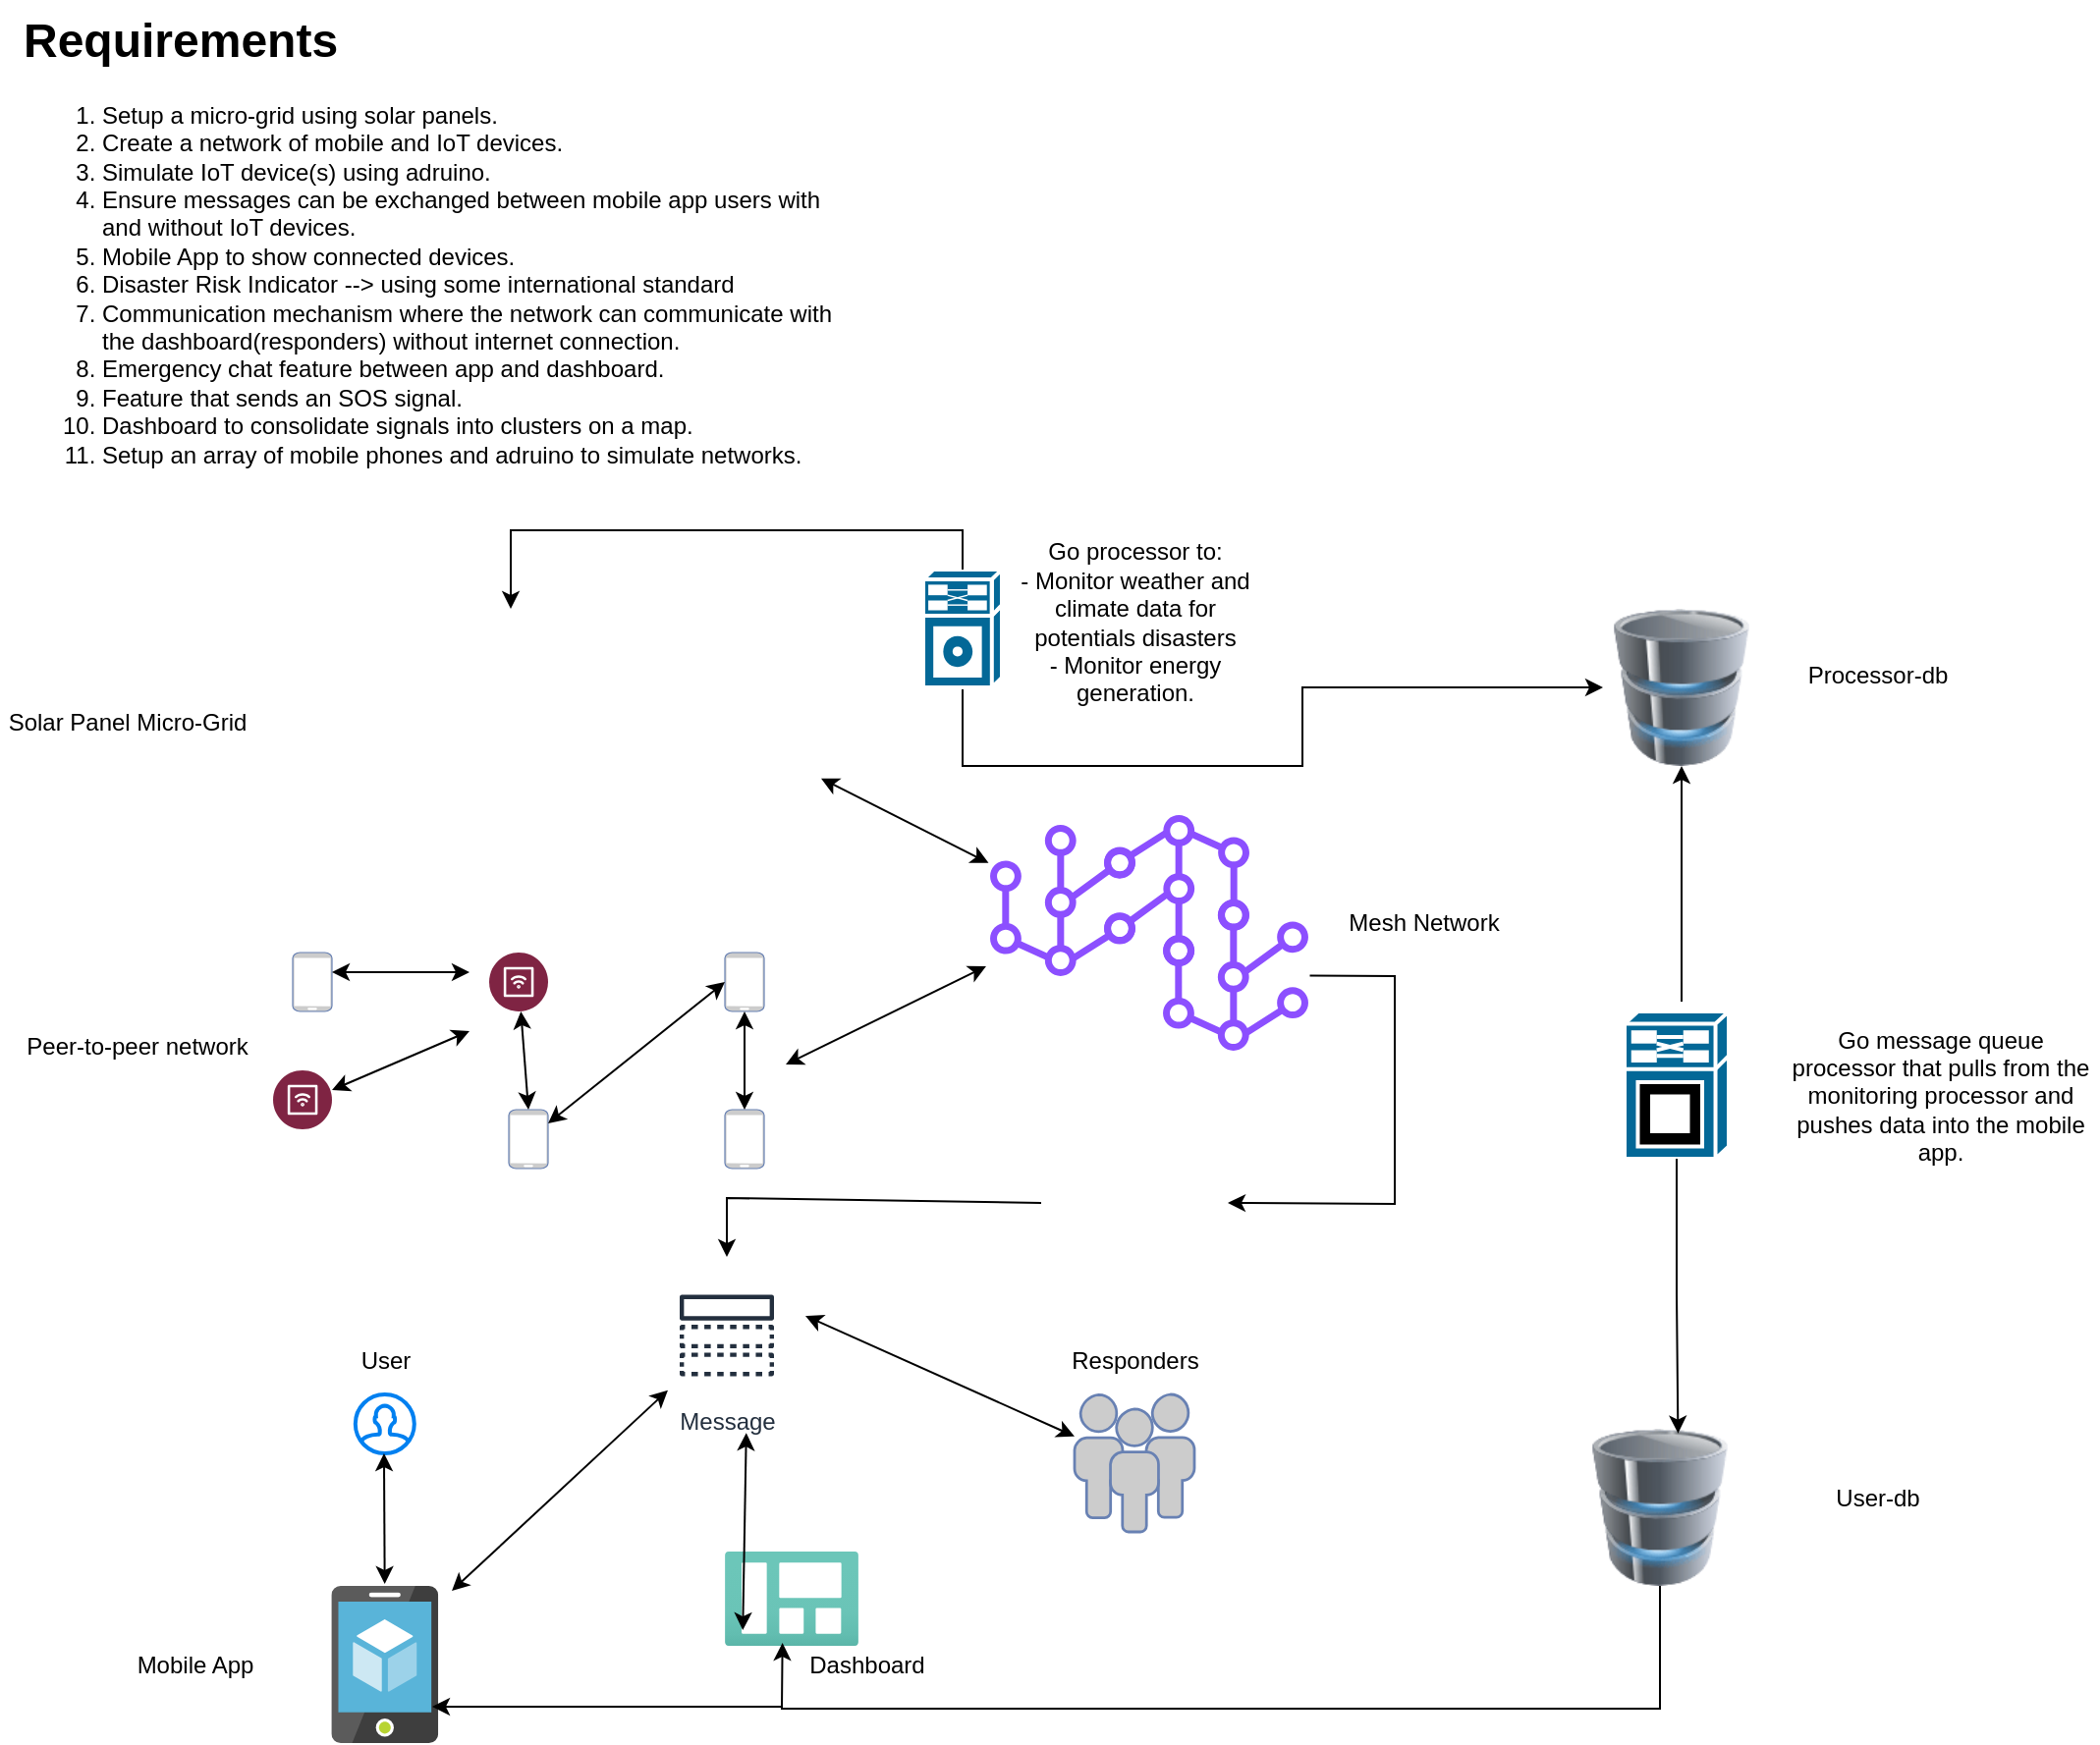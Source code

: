 <mxfile version="24.4.4" type="device" pages="2">
  <diagram id="C5RBs43oDa-KdzZeNtuy" name="Page-1">
    <mxGraphModel dx="989" dy="501" grid="1" gridSize="10" guides="1" tooltips="1" connect="1" arrows="1" fold="1" page="1" pageScale="1" pageWidth="827" pageHeight="1169" math="0" shadow="0">
      <root>
        <mxCell id="WIyWlLk6GJQsqaUBKTNV-0" />
        <mxCell id="WIyWlLk6GJQsqaUBKTNV-1" parent="WIyWlLk6GJQsqaUBKTNV-0" />
        <mxCell id="5n7VL3fyWqv4r0PQ5MMn-1" value="" style="fontColor=#0066CC;verticalAlign=top;verticalLabelPosition=bottom;labelPosition=center;align=center;html=1;outlineConnect=0;fillColor=#CCCCCC;strokeColor=#6881B3;gradientColor=none;gradientDirection=north;strokeWidth=2;shape=mxgraph.networks.mobile;" parent="WIyWlLk6GJQsqaUBKTNV-1" vertex="1">
          <mxGeometry x="149" y="495" width="20" height="30" as="geometry" />
        </mxCell>
        <mxCell id="5n7VL3fyWqv4r0PQ5MMn-3" value="" style="fontColor=#0066CC;verticalAlign=top;verticalLabelPosition=bottom;labelPosition=center;align=center;html=1;outlineConnect=0;fillColor=#CCCCCC;strokeColor=#6881B3;gradientColor=none;gradientDirection=north;strokeWidth=2;shape=mxgraph.networks.mobile;" parent="WIyWlLk6GJQsqaUBKTNV-1" vertex="1">
          <mxGeometry x="369" y="495" width="20" height="30" as="geometry" />
        </mxCell>
        <mxCell id="5n7VL3fyWqv4r0PQ5MMn-4" value="" style="fontColor=#0066CC;verticalAlign=top;verticalLabelPosition=bottom;labelPosition=center;align=center;html=1;outlineConnect=0;fillColor=#CCCCCC;strokeColor=#6881B3;gradientColor=none;gradientDirection=north;strokeWidth=2;shape=mxgraph.networks.mobile;" parent="WIyWlLk6GJQsqaUBKTNV-1" vertex="1">
          <mxGeometry x="369" y="575" width="20" height="30" as="geometry" />
        </mxCell>
        <mxCell id="5n7VL3fyWqv4r0PQ5MMn-5" value="" style="fontColor=#0066CC;verticalAlign=top;verticalLabelPosition=bottom;labelPosition=center;align=center;html=1;outlineConnect=0;fillColor=#CCCCCC;strokeColor=#6881B3;gradientColor=none;gradientDirection=north;strokeWidth=2;shape=mxgraph.networks.mobile;" parent="WIyWlLk6GJQsqaUBKTNV-1" vertex="1">
          <mxGeometry x="259" y="575" width="20" height="30" as="geometry" />
        </mxCell>
        <mxCell id="5n7VL3fyWqv4r0PQ5MMn-7" value="" style="verticalLabelPosition=bottom;aspect=fixed;html=1;shape=mxgraph.salesforce.iot2;" parent="WIyWlLk6GJQsqaUBKTNV-1" vertex="1">
          <mxGeometry x="139" y="555" width="30" height="30" as="geometry" />
        </mxCell>
        <mxCell id="5n7VL3fyWqv4r0PQ5MMn-8" value="" style="verticalLabelPosition=bottom;aspect=fixed;html=1;shape=mxgraph.salesforce.iot2;" parent="WIyWlLk6GJQsqaUBKTNV-1" vertex="1">
          <mxGeometry x="249" y="495" width="30" height="30" as="geometry" />
        </mxCell>
        <mxCell id="5n7VL3fyWqv4r0PQ5MMn-12" value="" style="endArrow=classic;startArrow=classic;html=1;rounded=0;jumpSize=2;" parent="WIyWlLk6GJQsqaUBKTNV-1" edge="1">
          <mxGeometry width="50" height="50" relative="1" as="geometry">
            <mxPoint x="169" y="565" as="sourcePoint" />
            <mxPoint x="239" y="535" as="targetPoint" />
          </mxGeometry>
        </mxCell>
        <mxCell id="5n7VL3fyWqv4r0PQ5MMn-13" value="" style="endArrow=classic;startArrow=classic;html=1;rounded=0;jumpSize=2;" parent="WIyWlLk6GJQsqaUBKTNV-1" edge="1">
          <mxGeometry width="50" height="50" relative="1" as="geometry">
            <mxPoint x="239" y="505" as="sourcePoint" />
            <mxPoint x="169" y="505" as="targetPoint" />
          </mxGeometry>
        </mxCell>
        <mxCell id="5n7VL3fyWqv4r0PQ5MMn-14" value="" style="endArrow=classic;startArrow=classic;html=1;rounded=0;jumpSize=2;entryX=0;entryY=0.5;entryDx=0;entryDy=0;entryPerimeter=0;" parent="WIyWlLk6GJQsqaUBKTNV-1" source="5n7VL3fyWqv4r0PQ5MMn-5" target="5n7VL3fyWqv4r0PQ5MMn-3" edge="1">
          <mxGeometry width="50" height="50" relative="1" as="geometry">
            <mxPoint x="289" y="565" as="sourcePoint" />
            <mxPoint x="359" y="515" as="targetPoint" />
          </mxGeometry>
        </mxCell>
        <mxCell id="5n7VL3fyWqv4r0PQ5MMn-15" value="" style="endArrow=classic;startArrow=classic;html=1;rounded=0;jumpSize=2;entryX=0.5;entryY=1;entryDx=0;entryDy=0;entryPerimeter=0;" parent="WIyWlLk6GJQsqaUBKTNV-1" target="5n7VL3fyWqv4r0PQ5MMn-3" edge="1">
          <mxGeometry width="50" height="50" relative="1" as="geometry">
            <mxPoint x="379" y="575" as="sourcePoint" />
            <mxPoint x="439" y="555" as="targetPoint" />
          </mxGeometry>
        </mxCell>
        <mxCell id="5n7VL3fyWqv4r0PQ5MMn-16" value="" style="endArrow=classic;startArrow=classic;html=1;rounded=0;exitX=0.5;exitY=0;exitDx=0;exitDy=0;exitPerimeter=0;" parent="WIyWlLk6GJQsqaUBKTNV-1" source="5n7VL3fyWqv4r0PQ5MMn-5" target="5n7VL3fyWqv4r0PQ5MMn-8" edge="1">
          <mxGeometry width="50" height="50" relative="1" as="geometry">
            <mxPoint x="199" y="685" as="sourcePoint" />
            <mxPoint x="249" y="635" as="targetPoint" />
          </mxGeometry>
        </mxCell>
        <mxCell id="5n7VL3fyWqv4r0PQ5MMn-17" value="&lt;h1 style=&quot;margin-top: 0px;&quot;&gt;Requirements&lt;/h1&gt;&lt;div&gt;&lt;ol&gt;&lt;li&gt;Setup a micro-grid using solar panels.&lt;br&gt;&lt;/li&gt;&lt;li&gt;Create a network of mobile and IoT devices.&lt;/li&gt;&lt;li&gt;Simulate IoT device(s) using adruino.&lt;/li&gt;&lt;li&gt;Ensure messages can be exchanged between mobile app users with and without IoT devices.&lt;/li&gt;&lt;li&gt;Mobile App to show connected devices.&lt;/li&gt;&lt;li&gt;Disaster Risk Indicator --&amp;gt; using some international standard&lt;/li&gt;&lt;li&gt;Communication mechanism where the network can communicate with the dashboard(responders) without internet connection.&lt;/li&gt;&lt;li&gt;Emergency chat feature between app and dashboard.&lt;/li&gt;&lt;li&gt;Feature that sends an SOS signal.&lt;/li&gt;&lt;li&gt;Dashboard to consolidate signals into clusters on a map.&lt;/li&gt;&lt;li&gt;Setup an array of mobile phones and adruino to simulate networks.&lt;/li&gt;&lt;/ol&gt;&lt;/div&gt;" style="text;html=1;whiteSpace=wrap;overflow=hidden;rounded=0;" parent="WIyWlLk6GJQsqaUBKTNV-1" vertex="1">
          <mxGeometry x="10" y="10" width="420" height="260" as="geometry" />
        </mxCell>
        <mxCell id="VqIF84qhBrfTFrnI8EHF-0" value="" style="shape=image;html=1;verticalAlign=top;verticalLabelPosition=bottom;labelBackgroundColor=#ffffff;imageAspect=0;aspect=fixed;image=https://cdn4.iconfinder.com/data/icons/ionicons/512/icon-grid-128.png" vertex="1" parent="WIyWlLk6GJQsqaUBKTNV-1">
          <mxGeometry x="110" y="310" width="128" height="128" as="geometry" />
        </mxCell>
        <mxCell id="VqIF84qhBrfTFrnI8EHF-2" value="" style="shape=image;html=1;verticalAlign=top;verticalLabelPosition=bottom;labelBackgroundColor=#ffffff;imageAspect=0;aspect=fixed;image=https://cdn4.iconfinder.com/data/icons/ionicons/512/icon-grid-128.png" vertex="1" parent="WIyWlLk6GJQsqaUBKTNV-1">
          <mxGeometry x="200" y="310" width="128" height="128" as="geometry" />
        </mxCell>
        <mxCell id="VqIF84qhBrfTFrnI8EHF-3" value="" style="shape=image;html=1;verticalAlign=top;verticalLabelPosition=bottom;labelBackgroundColor=#ffffff;imageAspect=0;aspect=fixed;image=https://cdn4.iconfinder.com/data/icons/ionicons/512/icon-grid-128.png" vertex="1" parent="WIyWlLk6GJQsqaUBKTNV-1">
          <mxGeometry x="290" y="310" width="128" height="128" as="geometry" />
        </mxCell>
        <mxCell id="VqIF84qhBrfTFrnI8EHF-4" value="Solar Panel Micro-Grid" style="text;html=1;align=center;verticalAlign=middle;whiteSpace=wrap;rounded=0;" vertex="1" parent="WIyWlLk6GJQsqaUBKTNV-1">
          <mxGeometry y="363" width="130" height="30" as="geometry" />
        </mxCell>
        <mxCell id="VqIF84qhBrfTFrnI8EHF-5" value="" style="sketch=0;outlineConnect=0;fontColor=#232F3E;gradientColor=none;fillColor=#8C4FFF;strokeColor=none;dashed=0;verticalLabelPosition=bottom;verticalAlign=top;align=center;html=1;fontSize=12;fontStyle=0;aspect=fixed;pointerEvents=1;shape=mxgraph.aws4.mesh;" vertex="1" parent="WIyWlLk6GJQsqaUBKTNV-1">
          <mxGeometry x="502" y="430" width="78" height="77" as="geometry" />
        </mxCell>
        <mxCell id="VqIF84qhBrfTFrnI8EHF-6" value="" style="sketch=0;outlineConnect=0;fontColor=#232F3E;gradientColor=none;fillColor=#8C4FFF;strokeColor=none;dashed=0;verticalLabelPosition=bottom;verticalAlign=top;align=center;html=1;fontSize=12;fontStyle=0;aspect=fixed;pointerEvents=1;shape=mxgraph.aws4.mesh;direction=west;" vertex="1" parent="WIyWlLk6GJQsqaUBKTNV-1">
          <mxGeometry x="560" y="425" width="78" height="77" as="geometry" />
        </mxCell>
        <mxCell id="VqIF84qhBrfTFrnI8EHF-7" value="" style="sketch=0;outlineConnect=0;fontColor=#232F3E;gradientColor=none;fillColor=#8C4FFF;strokeColor=none;dashed=0;verticalLabelPosition=bottom;verticalAlign=top;align=center;html=1;fontSize=12;fontStyle=0;aspect=fixed;pointerEvents=1;shape=mxgraph.aws4.mesh;" vertex="1" parent="WIyWlLk6GJQsqaUBKTNV-1">
          <mxGeometry x="590" y="468" width="78" height="77" as="geometry" />
        </mxCell>
        <mxCell id="VqIF84qhBrfTFrnI8EHF-8" value="Mesh Network" style="text;html=1;align=center;verticalAlign=middle;whiteSpace=wrap;rounded=0;" vertex="1" parent="WIyWlLk6GJQsqaUBKTNV-1">
          <mxGeometry x="680" y="465" width="90" height="30" as="geometry" />
        </mxCell>
        <mxCell id="VqIF84qhBrfTFrnI8EHF-9" value="Peer-to-peer network" style="text;html=1;align=center;verticalAlign=middle;whiteSpace=wrap;rounded=0;" vertex="1" parent="WIyWlLk6GJQsqaUBKTNV-1">
          <mxGeometry x="10" y="525" width="120" height="35" as="geometry" />
        </mxCell>
        <mxCell id="VqIF84qhBrfTFrnI8EHF-10" value="" style="endArrow=classic;startArrow=classic;html=1;rounded=0;" edge="1" parent="WIyWlLk6GJQsqaUBKTNV-1">
          <mxGeometry width="50" height="50" relative="1" as="geometry">
            <mxPoint x="400" y="552" as="sourcePoint" />
            <mxPoint x="502" y="502" as="targetPoint" />
          </mxGeometry>
        </mxCell>
        <mxCell id="VqIF84qhBrfTFrnI8EHF-11" value="" style="endArrow=classic;startArrow=classic;html=1;rounded=0;" edge="1" parent="WIyWlLk6GJQsqaUBKTNV-1" source="VqIF84qhBrfTFrnI8EHF-5" target="VqIF84qhBrfTFrnI8EHF-3">
          <mxGeometry width="50" height="50" relative="1" as="geometry">
            <mxPoint x="430" y="520" as="sourcePoint" />
            <mxPoint x="480" y="470" as="targetPoint" />
          </mxGeometry>
        </mxCell>
        <mxCell id="VqIF84qhBrfTFrnI8EHF-12" value="" style="shape=image;html=1;verticalAlign=top;verticalLabelPosition=bottom;labelBackgroundColor=#ffffff;imageAspect=0;aspect=fixed;image=https://cdn2.iconfinder.com/data/icons/thin-line-icons-for-seo-and-development-1/64/SEO_international-128.png" vertex="1" parent="WIyWlLk6GJQsqaUBKTNV-1">
          <mxGeometry x="530" y="575" width="95" height="95" as="geometry" />
        </mxCell>
        <mxCell id="VqIF84qhBrfTFrnI8EHF-14" value="" style="fontColor=#0066CC;verticalAlign=top;verticalLabelPosition=bottom;labelPosition=center;align=center;html=1;outlineConnect=0;fillColor=#CCCCCC;strokeColor=#6881B3;gradientColor=none;gradientDirection=north;strokeWidth=2;shape=mxgraph.networks.users;" vertex="1" parent="WIyWlLk6GJQsqaUBKTNV-1">
          <mxGeometry x="547" y="720" width="61" height="70" as="geometry" />
        </mxCell>
        <mxCell id="VqIF84qhBrfTFrnI8EHF-15" value="" style="endArrow=classic;html=1;rounded=0;entryX=1;entryY=0.5;entryDx=0;entryDy=0;" edge="1" parent="WIyWlLk6GJQsqaUBKTNV-1" source="VqIF84qhBrfTFrnI8EHF-7" target="VqIF84qhBrfTFrnI8EHF-12">
          <mxGeometry width="50" height="50" relative="1" as="geometry">
            <mxPoint x="750" y="680" as="sourcePoint" />
            <mxPoint x="800" y="630" as="targetPoint" />
            <Array as="points">
              <mxPoint x="710" y="507" />
              <mxPoint x="710" y="623" />
            </Array>
          </mxGeometry>
        </mxCell>
        <mxCell id="VqIF84qhBrfTFrnI8EHF-27" style="edgeStyle=orthogonalEdgeStyle;rounded=0;orthogonalLoop=1;jettySize=auto;html=1;" edge="1" parent="WIyWlLk6GJQsqaUBKTNV-1" source="VqIF84qhBrfTFrnI8EHF-18" target="VqIF84qhBrfTFrnI8EHF-26">
          <mxGeometry relative="1" as="geometry">
            <Array as="points">
              <mxPoint x="490" y="400" />
              <mxPoint x="663" y="400" />
              <mxPoint x="663" y="360" />
            </Array>
          </mxGeometry>
        </mxCell>
        <mxCell id="VqIF84qhBrfTFrnI8EHF-18" value="" style="shape=mxgraph.cisco.misc.generic_processor;html=1;pointerEvents=1;dashed=0;fillColor=#036897;strokeColor=#ffffff;strokeWidth=2;verticalLabelPosition=bottom;verticalAlign=top;align=center;outlineConnect=0;" vertex="1" parent="WIyWlLk6GJQsqaUBKTNV-1">
          <mxGeometry x="470" y="300" width="40" height="60" as="geometry" />
        </mxCell>
        <mxCell id="VqIF84qhBrfTFrnI8EHF-21" value="Go processor to:&lt;br&gt;&lt;div&gt; - Monitor weather and climate data for potentials disasters&lt;/div&gt;&lt;div&gt;- Monitor energy generation. &lt;br&gt;&lt;/div&gt;" style="text;html=1;align=center;verticalAlign=middle;whiteSpace=wrap;rounded=0;" vertex="1" parent="WIyWlLk6GJQsqaUBKTNV-1">
          <mxGeometry x="517.5" y="281.5" width="120" height="90" as="geometry" />
        </mxCell>
        <mxCell id="VqIF84qhBrfTFrnI8EHF-22" value="" style="html=1;verticalLabelPosition=bottom;align=center;labelBackgroundColor=#ffffff;verticalAlign=top;strokeWidth=2;strokeColor=#0080F0;shadow=0;dashed=0;shape=mxgraph.ios7.icons.user;" vertex="1" parent="WIyWlLk6GJQsqaUBKTNV-1">
          <mxGeometry x="180.9" y="720" width="30" height="30" as="geometry" />
        </mxCell>
        <mxCell id="VqIF84qhBrfTFrnI8EHF-23" value="" style="endArrow=classic;html=1;rounded=0;exitX=0.5;exitY=0;exitDx=0;exitDy=0;exitPerimeter=0;" edge="1" parent="WIyWlLk6GJQsqaUBKTNV-1" source="VqIF84qhBrfTFrnI8EHF-18">
          <mxGeometry width="50" height="50" relative="1" as="geometry">
            <mxPoint x="310" y="310" as="sourcePoint" />
            <mxPoint x="260" y="320" as="targetPoint" />
            <Array as="points">
              <mxPoint x="490" y="280" />
              <mxPoint x="360" y="280" />
              <mxPoint x="260" y="280" />
            </Array>
          </mxGeometry>
        </mxCell>
        <mxCell id="VqIF84qhBrfTFrnI8EHF-24" value="" style="shape=mxgraph.cisco.misc.asic_processor;html=1;pointerEvents=1;dashed=0;fillColor=#036897;strokeColor=#ffffff;strokeWidth=2;verticalLabelPosition=bottom;verticalAlign=top;align=center;outlineConnect=0;" vertex="1" parent="WIyWlLk6GJQsqaUBKTNV-1">
          <mxGeometry x="827" y="525" width="53" height="75" as="geometry" />
        </mxCell>
        <mxCell id="VqIF84qhBrfTFrnI8EHF-25" value="Go message queue processor that pulls from the monitoring processor and pushes data into the mobile app." style="text;html=1;align=center;verticalAlign=middle;whiteSpace=wrap;rounded=0;" vertex="1" parent="WIyWlLk6GJQsqaUBKTNV-1">
          <mxGeometry x="908" y="528" width="160" height="80" as="geometry" />
        </mxCell>
        <mxCell id="VqIF84qhBrfTFrnI8EHF-26" value="" style="image;html=1;image=img/lib/clip_art/computers/Database_128x128.png" vertex="1" parent="WIyWlLk6GJQsqaUBKTNV-1">
          <mxGeometry x="816" y="320" width="80" height="80" as="geometry" />
        </mxCell>
        <mxCell id="VqIF84qhBrfTFrnI8EHF-29" value="" style="endArrow=classic;html=1;rounded=0;entryX=0.5;entryY=1;entryDx=0;entryDy=0;" edge="1" parent="WIyWlLk6GJQsqaUBKTNV-1" target="VqIF84qhBrfTFrnI8EHF-26">
          <mxGeometry width="50" height="50" relative="1" as="geometry">
            <mxPoint x="856" y="520" as="sourcePoint" />
            <mxPoint x="958" y="430" as="targetPoint" />
          </mxGeometry>
        </mxCell>
        <mxCell id="VqIF84qhBrfTFrnI8EHF-30" value="" style="image;html=1;image=img/lib/clip_art/computers/Database_128x128.png" vertex="1" parent="WIyWlLk6GJQsqaUBKTNV-1">
          <mxGeometry x="805" y="737.5" width="80" height="80" as="geometry" />
        </mxCell>
        <mxCell id="VqIF84qhBrfTFrnI8EHF-31" value="Processor-db" style="text;html=1;align=center;verticalAlign=middle;whiteSpace=wrap;rounded=0;" vertex="1" parent="WIyWlLk6GJQsqaUBKTNV-1">
          <mxGeometry x="896" y="336.5" width="120" height="35" as="geometry" />
        </mxCell>
        <mxCell id="VqIF84qhBrfTFrnI8EHF-32" value="User-db" style="text;html=1;align=center;verticalAlign=middle;whiteSpace=wrap;rounded=0;" vertex="1" parent="WIyWlLk6GJQsqaUBKTNV-1">
          <mxGeometry x="896" y="755" width="120" height="35" as="geometry" />
        </mxCell>
        <mxCell id="VqIF84qhBrfTFrnI8EHF-33" style="edgeStyle=orthogonalEdgeStyle;rounded=0;orthogonalLoop=1;jettySize=auto;html=1;entryX=0.615;entryY=0.029;entryDx=0;entryDy=0;entryPerimeter=0;" edge="1" parent="WIyWlLk6GJQsqaUBKTNV-1" source="VqIF84qhBrfTFrnI8EHF-24" target="VqIF84qhBrfTFrnI8EHF-30">
          <mxGeometry relative="1" as="geometry" />
        </mxCell>
        <mxCell id="VqIF84qhBrfTFrnI8EHF-34" value="" style="image;sketch=0;aspect=fixed;html=1;points=[];align=center;fontSize=12;image=img/lib/mscae/App_Service_Mobile_App.svg;" vertex="1" parent="WIyWlLk6GJQsqaUBKTNV-1">
          <mxGeometry x="168.7" y="817.5" width="54.4" height="80" as="geometry" />
        </mxCell>
        <mxCell id="VqIF84qhBrfTFrnI8EHF-35" value="User" style="text;html=1;align=center;verticalAlign=middle;whiteSpace=wrap;rounded=0;" vertex="1" parent="WIyWlLk6GJQsqaUBKTNV-1">
          <mxGeometry x="169" y="685" width="55" height="35" as="geometry" />
        </mxCell>
        <mxCell id="VqIF84qhBrfTFrnI8EHF-37" value="" style="image;aspect=fixed;html=1;points=[];align=center;fontSize=12;image=img/lib/azure2/general/Dashboard.svg;" vertex="1" parent="WIyWlLk6GJQsqaUBKTNV-1">
          <mxGeometry x="369" y="800" width="68" height="48" as="geometry" />
        </mxCell>
        <mxCell id="VqIF84qhBrfTFrnI8EHF-38" value="Responders" style="text;html=1;align=center;verticalAlign=middle;whiteSpace=wrap;rounded=0;" vertex="1" parent="WIyWlLk6GJQsqaUBKTNV-1">
          <mxGeometry x="518" y="685" width="120" height="35" as="geometry" />
        </mxCell>
        <mxCell id="VqIF84qhBrfTFrnI8EHF-39" value="" style="endArrow=classic;startArrow=classic;html=1;rounded=0;jumpSize=2;entryX=0.5;entryY=1;entryDx=0;entryDy=0;entryPerimeter=0;exitX=0.499;exitY=-0.013;exitDx=0;exitDy=0;exitPerimeter=0;" edge="1" parent="WIyWlLk6GJQsqaUBKTNV-1" source="VqIF84qhBrfTFrnI8EHF-34">
          <mxGeometry width="50" height="50" relative="1" as="geometry">
            <mxPoint x="195.48" y="800" as="sourcePoint" />
            <mxPoint x="195.48" y="750" as="targetPoint" />
          </mxGeometry>
        </mxCell>
        <mxCell id="VqIF84qhBrfTFrnI8EHF-40" value="" style="endArrow=classic;startArrow=classic;html=1;rounded=0;exitX=0.577;exitY=0.008;exitDx=0;exitDy=0;exitPerimeter=0;" edge="1" parent="WIyWlLk6GJQsqaUBKTNV-1">
          <mxGeometry width="50" height="50" relative="1" as="geometry">
            <mxPoint x="378.116" y="840.004" as="sourcePoint" />
            <mxPoint x="379.88" y="739.62" as="targetPoint" />
          </mxGeometry>
        </mxCell>
        <mxCell id="VqIF84qhBrfTFrnI8EHF-41" value="" style="endArrow=none;startArrow=classic;html=1;rounded=0;entryX=0.5;entryY=1;entryDx=0;entryDy=0;exitX=0.431;exitY=0.969;exitDx=0;exitDy=0;exitPerimeter=0;startFill=1;endFill=0;" edge="1" parent="WIyWlLk6GJQsqaUBKTNV-1" source="VqIF84qhBrfTFrnI8EHF-37" target="VqIF84qhBrfTFrnI8EHF-30">
          <mxGeometry width="50" height="50" relative="1" as="geometry">
            <mxPoint x="550" y="920" as="sourcePoint" />
            <mxPoint x="652" y="870" as="targetPoint" />
            <Array as="points">
              <mxPoint x="398" y="880" />
              <mxPoint x="845" y="880" />
            </Array>
          </mxGeometry>
        </mxCell>
        <mxCell id="VqIF84qhBrfTFrnI8EHF-42" value="" style="endArrow=classic;html=1;rounded=0;" edge="1" parent="WIyWlLk6GJQsqaUBKTNV-1">
          <mxGeometry width="50" height="50" relative="1" as="geometry">
            <mxPoint x="398" y="879" as="sourcePoint" />
            <mxPoint x="220" y="879" as="targetPoint" />
          </mxGeometry>
        </mxCell>
        <mxCell id="VqIF84qhBrfTFrnI8EHF-43" value="Dashboard" style="text;html=1;align=center;verticalAlign=middle;whiteSpace=wrap;rounded=0;" vertex="1" parent="WIyWlLk6GJQsqaUBKTNV-1">
          <mxGeometry x="414" y="840" width="55" height="35" as="geometry" />
        </mxCell>
        <mxCell id="VqIF84qhBrfTFrnI8EHF-44" value="Mobile App" style="text;html=1;align=center;verticalAlign=middle;whiteSpace=wrap;rounded=0;" vertex="1" parent="WIyWlLk6GJQsqaUBKTNV-1">
          <mxGeometry x="60" y="840" width="79" height="35" as="geometry" />
        </mxCell>
        <mxCell id="VqIF84qhBrfTFrnI8EHF-45" value="Message" style="sketch=0;outlineConnect=0;fontColor=#232F3E;gradientColor=none;strokeColor=#232F3E;fillColor=#ffffff;dashed=0;verticalLabelPosition=bottom;verticalAlign=top;align=center;html=1;fontSize=12;fontStyle=0;aspect=fixed;shape=mxgraph.aws4.resourceIcon;resIcon=mxgraph.aws4.message;direction=south;" vertex="1" parent="WIyWlLk6GJQsqaUBKTNV-1">
          <mxGeometry x="340" y="660" width="60" height="60" as="geometry" />
        </mxCell>
        <mxCell id="VqIF84qhBrfTFrnI8EHF-48" value="" style="endArrow=classic;startArrow=classic;html=1;rounded=0;" edge="1" parent="WIyWlLk6GJQsqaUBKTNV-1" target="VqIF84qhBrfTFrnI8EHF-45">
          <mxGeometry width="50" height="50" relative="1" as="geometry">
            <mxPoint x="230" y="820" as="sourcePoint" />
            <mxPoint x="280" y="690" as="targetPoint" />
          </mxGeometry>
        </mxCell>
        <mxCell id="VqIF84qhBrfTFrnI8EHF-49" value="" style="endArrow=classic;startArrow=classic;html=1;rounded=0;" edge="1" parent="WIyWlLk6GJQsqaUBKTNV-1" target="VqIF84qhBrfTFrnI8EHF-14">
          <mxGeometry width="50" height="50" relative="1" as="geometry">
            <mxPoint x="410" y="680" as="sourcePoint" />
            <mxPoint x="570" y="628" as="targetPoint" />
          </mxGeometry>
        </mxCell>
        <mxCell id="VqIF84qhBrfTFrnI8EHF-50" value="" style="endArrow=classic;html=1;rounded=0;exitX=0;exitY=0.5;exitDx=0;exitDy=0;" edge="1" parent="WIyWlLk6GJQsqaUBKTNV-1" source="VqIF84qhBrfTFrnI8EHF-12">
          <mxGeometry width="50" height="50" relative="1" as="geometry">
            <mxPoint x="360" y="650" as="sourcePoint" />
            <mxPoint x="370" y="650" as="targetPoint" />
            <Array as="points">
              <mxPoint x="370" y="620" />
            </Array>
          </mxGeometry>
        </mxCell>
      </root>
    </mxGraphModel>
  </diagram>
  <diagram id="leWre8AUCTDIa3kZMSXB" name="Mobile App UI">
    <mxGraphModel dx="1354" dy="669" grid="1" gridSize="10" guides="1" tooltips="1" connect="1" arrows="1" fold="1" page="1" pageScale="1" pageWidth="850" pageHeight="1100" math="0" shadow="0">
      <root>
        <mxCell id="0" />
        <mxCell id="1" parent="0" />
        <mxCell id="m7Cl3RHaxwfKZPxb_Dx3-1" value="" style="verticalLabelPosition=bottom;verticalAlign=top;html=1;shadow=0;dashed=0;strokeWidth=1;shape=mxgraph.android.phone2;strokeColor=#000000;" vertex="1" parent="1">
          <mxGeometry x="310" y="80" width="260" height="470" as="geometry" />
        </mxCell>
        <mxCell id="m7Cl3RHaxwfKZPxb_Dx3-2" value="" style="rounded=0;whiteSpace=wrap;html=1;" vertex="1" parent="1">
          <mxGeometry x="320" y="120" width="241" height="390" as="geometry" />
        </mxCell>
        <mxCell id="m7Cl3RHaxwfKZPxb_Dx3-4" value="" style="dashed=0;align=center;fontSize=12;shape=rect;fillColor=#00796B;strokeColor=none;shadow=0;hachureGap=4;pointerEvents=0;fontFamily=Helvetica;" vertex="1" parent="1">
          <mxGeometry x="320" y="460" width="240" height="50" as="geometry" />
        </mxCell>
        <mxCell id="m7Cl3RHaxwfKZPxb_Dx3-5" value="" style="dashed=0;html=1;shape=mxgraph.gmdl.video_2;fillColor=#ffffff;strokeColor=none;fontColor=#ffffff;verticalAlign=top;spacingLeft=0;fontSize=10;labelPosition=center;verticalLabelPosition=bottom;align=center;spacingBottom=0;spacingTop=-6;opacity=60;hachureGap=4;pointerEvents=0;fontFamily=Helvetica;" vertex="1" parent="m7Cl3RHaxwfKZPxb_Dx3-4">
          <mxGeometry x="0.15" y="0.5" width="20" height="16" relative="1" as="geometry">
            <mxPoint x="-10" y="-8" as="offset" />
          </mxGeometry>
        </mxCell>
        <mxCell id="m7Cl3RHaxwfKZPxb_Dx3-6" value="Music" style="dashed=0;html=1;shape=mxgraph.gmdl.music;fillColor=#ffffff;strokeColor=none;fontColor=#ffffff;verticalAlign=top;spacingLeft=0;fontSize=10;labelPosition=center;verticalLabelPosition=bottom;align=center;spacingBottom=0;spacingTop=-5;hachureGap=4;pointerEvents=0;fontFamily=Helvetica;" vertex="1" parent="m7Cl3RHaxwfKZPxb_Dx3-4">
          <mxGeometry x="0.38" y="0.5" width="14" height="20" relative="1" as="geometry">
            <mxPoint x="-10" y="-14" as="offset" />
          </mxGeometry>
        </mxCell>
        <mxCell id="m7Cl3RHaxwfKZPxb_Dx3-7" value="" style="dashed=0;html=1;shape=mxgraph.gmdl.book;fillColor=#ffffff;strokeColor=none;fontColor=#ffffff;verticalAlign=top;spacingLeft=0;fontSize=10;labelPosition=center;verticalLabelPosition=bottom;align=center;spacingBottom=0;spacingTop=-6;opacity=60;hachureGap=4;pointerEvents=0;fontFamily=Helvetica;" vertex="1" parent="m7Cl3RHaxwfKZPxb_Dx3-4">
          <mxGeometry x="0.62" y="0.5" width="16" height="20" relative="1" as="geometry">
            <mxPoint x="-8" y="-10" as="offset" />
          </mxGeometry>
        </mxCell>
        <mxCell id="m7Cl3RHaxwfKZPxb_Dx3-8" value="" style="dashed=0;html=1;shape=mxgraph.gmdl.webpage;fillColor=#ffffff;strokeColor=none;fontColor=#ffffff;verticalAlign=top;spacingLeft=0;fontSize=10;labelPosition=center;verticalLabelPosition=bottom;align=center;spacingBottom=0;spacingTop=-6;opacity=60;hachureGap=4;pointerEvents=0;fontFamily=Helvetica;" vertex="1" parent="m7Cl3RHaxwfKZPxb_Dx3-4">
          <mxGeometry x="0.85" y="0.5" width="20" height="20" relative="1" as="geometry">
            <mxPoint x="-10" y="-15" as="offset" />
          </mxGeometry>
        </mxCell>
        <mxCell id="zTVT2-TkXlxtGnhC0vyU-11" value="" style="html=1;verticalLabelPosition=bottom;labelBackgroundColor=#ffffff;verticalAlign=top;shadow=0;dashed=0;strokeWidth=3;shape=mxgraph.ios7.misc.right;strokeColor=#000000;" vertex="1" parent="m7Cl3RHaxwfKZPxb_Dx3-4">
          <mxGeometry x="220" y="15" width="10" height="15" as="geometry" />
        </mxCell>
        <mxCell id="zTVT2-TkXlxtGnhC0vyU-13" value="" style="html=1;verticalLabelPosition=bottom;labelBackgroundColor=#ffffff;verticalAlign=top;shadow=0;dashed=0;strokeWidth=3;shape=mxgraph.ios7.misc.right;strokeColor=#000000;rotation=-180;" vertex="1" parent="m7Cl3RHaxwfKZPxb_Dx3-4">
          <mxGeometry x="10" y="15" width="10" height="15" as="geometry" />
        </mxCell>
        <mxCell id="RUnjOEv9--wA5LEcKDvw-1" value="Scrollable bottom navigation" style="text;html=1;align=center;verticalAlign=middle;whiteSpace=wrap;rounded=0;" vertex="1" parent="1">
          <mxGeometry x="110" y="460" width="200" height="30" as="geometry" />
        </mxCell>
        <mxCell id="RUnjOEv9--wA5LEcKDvw-2" value="Welcome Text" style="rounded=1;whiteSpace=wrap;html=1;" vertex="1" parent="1">
          <mxGeometry x="330" y="130" width="220" height="60" as="geometry" />
        </mxCell>
        <mxCell id="RUnjOEv9--wA5LEcKDvw-3" value="Weather Forecast" style="rounded=1;whiteSpace=wrap;html=1;" vertex="1" parent="1">
          <mxGeometry x="330" y="210" width="110" height="60" as="geometry" />
        </mxCell>
        <mxCell id="RUnjOEv9--wA5LEcKDvw-4" value="Disaster Risk by region" style="rounded=1;whiteSpace=wrap;html=1;" vertex="1" parent="1">
          <mxGeometry x="450" y="210" width="100" height="60" as="geometry" />
        </mxCell>
        <mxCell id="RUnjOEv9--wA5LEcKDvw-6" value="Emergency Communication" style="whiteSpace=wrap;html=1;dashed=0;align=center;fontSize=12;shape=rect;fillColor=#e51400;strokeColor=#B20000;fontStyle=1;shadow=1;fontColor=#ffffff;" vertex="1" parent="1">
          <mxGeometry x="337.5" y="420" width="205" height="36" as="geometry" />
        </mxCell>
        <mxCell id="zTVT2-TkXlxtGnhC0vyU-1" value="" style="verticalLabelPosition=bottom;shadow=0;dashed=0;align=center;html=1;verticalAlign=top;strokeWidth=1;shape=mxgraph.mockup.misc.map;fillColor=#ffe6cc;strokeColor=#d79b00;" vertex="1" parent="1">
          <mxGeometry x="350" y="280" width="180" height="130" as="geometry" />
        </mxCell>
        <mxCell id="zTVT2-TkXlxtGnhC0vyU-5" value="" style="sketch=0;html=1;aspect=fixed;strokeColor=#001DBC;shadow=0;fillColor=#0050ef;verticalAlign=top;labelPosition=center;verticalLabelPosition=bottom;shape=mxgraph.gcp2.maps_api;fontColor=#ffffff;" vertex="1" parent="1">
          <mxGeometry x="410" y="319.14" width="14.64" height="24" as="geometry" />
        </mxCell>
        <mxCell id="zTVT2-TkXlxtGnhC0vyU-6" value="" style="sketch=0;html=1;aspect=fixed;strokeColor=#2D7600;shadow=0;fillColor=#60a917;verticalAlign=top;labelPosition=center;verticalLabelPosition=bottom;shape=mxgraph.gcp2.maps_api;fontColor=#ffffff;" vertex="1" parent="1">
          <mxGeometry x="500" y="343.14" width="14.64" height="24" as="geometry" />
        </mxCell>
        <mxCell id="zTVT2-TkXlxtGnhC0vyU-7" value="" style="sketch=0;html=1;aspect=fixed;strokeColor=#001DBC;shadow=0;fillColor=#0050ef;verticalAlign=top;labelPosition=center;verticalLabelPosition=bottom;shape=mxgraph.gcp2.maps_api;fontColor=#ffffff;" vertex="1" parent="1">
          <mxGeometry x="170" y="304" width="14.64" height="24" as="geometry" />
        </mxCell>
        <mxCell id="zTVT2-TkXlxtGnhC0vyU-8" value="" style="sketch=0;html=1;aspect=fixed;strokeColor=#2D7600;shadow=0;fillColor=#60a917;verticalAlign=top;labelPosition=center;verticalLabelPosition=bottom;shape=mxgraph.gcp2.maps_api;fontColor=#ffffff;" vertex="1" parent="1">
          <mxGeometry x="170" y="343.14" width="14.64" height="24" as="geometry" />
        </mxCell>
        <mxCell id="zTVT2-TkXlxtGnhC0vyU-9" value="Location of user" style="text;html=1;align=center;verticalAlign=middle;whiteSpace=wrap;rounded=0;" vertex="1" parent="1">
          <mxGeometry x="185" y="301" width="105" height="30" as="geometry" />
        </mxCell>
        <mxCell id="zTVT2-TkXlxtGnhC0vyU-10" value="Nearest shelter" style="text;html=1;align=center;verticalAlign=middle;whiteSpace=wrap;rounded=0;" vertex="1" parent="1">
          <mxGeometry x="185" y="337.14" width="105" height="30" as="geometry" />
        </mxCell>
        <mxCell id="zTVT2-TkXlxtGnhC0vyU-15" value="Will send notification to your emergency contact using SMS&lt;div&gt;&lt;br&gt;&lt;/div&gt;&lt;div&gt;Will make emergency call to relief services&lt;/div&gt;" style="text;html=1;align=left;verticalAlign=middle;whiteSpace=wrap;rounded=0;" vertex="1" parent="1">
          <mxGeometry x="580" y="301" width="240" height="100" as="geometry" />
        </mxCell>
        <mxCell id="zTVT2-TkXlxtGnhC0vyU-16" value="" style="endArrow=classic;html=1;rounded=0;" edge="1" parent="1" source="RUnjOEv9--wA5LEcKDvw-6">
          <mxGeometry width="50" height="50" relative="1" as="geometry">
            <mxPoint x="610" y="530" as="sourcePoint" />
            <mxPoint x="620" y="400" as="targetPoint" />
            <Array as="points">
              <mxPoint x="620" y="440" />
            </Array>
          </mxGeometry>
        </mxCell>
        <mxCell id="zTVT2-TkXlxtGnhC0vyU-17" value="Homepage" style="text;html=1;align=center;verticalAlign=middle;whiteSpace=wrap;rounded=0;fontSize=21;" vertex="1" parent="1">
          <mxGeometry x="370" y="26" width="130" height="30" as="geometry" />
        </mxCell>
      </root>
    </mxGraphModel>
  </diagram>
</mxfile>
